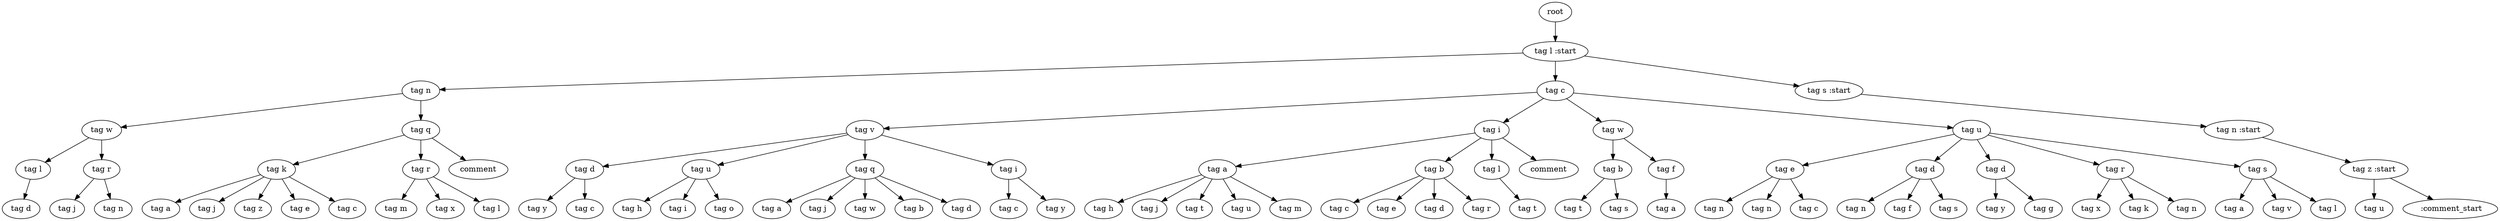digraph Tree{
0[label="root"];
0->00
00[label="tag l :start"];
00->000
000[label="tag n"];
000->0000
0000[label="tag w"];
0000->00000
00000[label="tag l"];
00000->000000
000000[label="tag d"];
0000->00001
00001[label="tag r"];
00001->000010
000010[label="tag j"];
00001->000011
000011[label="tag n"];
000->0001
0001[label="tag q"];
0001->00010
00010[label="tag k"];
00010->000100
000100[label="tag a"];
00010->000101
000101[label="tag j"];
00010->000102
000102[label="tag z"];
00010->000103
000103[label="tag e"];
00010->000104
000104[label="tag c"];
0001->00011
00011[label="tag r"];
00011->000110
000110[label="tag m"];
00011->000111
000111[label="tag x"];
00011->000112
000112[label="tag l"];
0001->00012
00012[label="comment"];
00->001
001[label="tag c"];
001->0010
0010[label="tag v"];
0010->00100
00100[label="tag d"];
00100->001000
001000[label="tag y"];
00100->001001
001001[label="tag c"];
0010->00101
00101[label="tag u"];
00101->001010
001010[label="tag h"];
00101->001011
001011[label="tag i"];
00101->001012
001012[label="tag o"];
0010->00102
00102[label="tag q"];
00102->001020
001020[label="tag a"];
00102->001021
001021[label="tag j"];
00102->001022
001022[label="tag w"];
00102->001023
001023[label="tag b"];
00102->001024
001024[label="tag d"];
0010->00103
00103[label="tag i"];
00103->001030
001030[label="tag c"];
00103->001031
001031[label="tag y"];
001->0011
0011[label="tag i"];
0011->00110
00110[label="tag a"];
00110->001100
001100[label="tag h"];
00110->001101
001101[label="tag j"];
00110->001102
001102[label="tag t"];
00110->001103
001103[label="tag u"];
00110->001104
001104[label="tag m"];
0011->00111
00111[label="tag b"];
00111->001110
001110[label="tag c"];
00111->001111
001111[label="tag e"];
00111->001112
001112[label="tag d"];
00111->001113
001113[label="tag r"];
0011->00112
00112[label="tag l"];
00112->001120
001120[label="tag t"];
0011->00113
00113[label="comment"];
001->0012
0012[label="tag w"];
0012->00120
00120[label="tag b"];
00120->001200
001200[label="tag t"];
00120->001201
001201[label="tag s"];
0012->00121
00121[label="tag f"];
00121->001210
001210[label="tag a"];
001->0013
0013[label="tag u"];
0013->00130
00130[label="tag e"];
00130->001300
001300[label="tag n"];
00130->001301
001301[label="tag n"];
00130->001302
001302[label="tag c"];
0013->00131
00131[label="tag d"];
00131->001310
001310[label="tag n"];
00131->001311
001311[label="tag f"];
00131->001312
001312[label="tag s"];
0013->00132
00132[label="tag d"];
00132->001320
001320[label="tag y"];
00132->001321
001321[label="tag g"];
0013->00133
00133[label="tag r"];
00133->001330
001330[label="tag x"];
00133->001331
001331[label="tag k"];
00133->001332
001332[label="tag n"];
0013->00134
00134[label="tag s"];
00134->001340
001340[label="tag a"];
00134->001341
001341[label="tag v"];
00134->001342
001342[label="tag l"];
00->002
002[label="tag s :start"];
002->0020
0020[label="tag n :start"];
0020->00200
00200[label="tag z :start"];
00200->002000
002000[label="tag u"];
00200->002001
002001[label=" :comment_start"];
}
